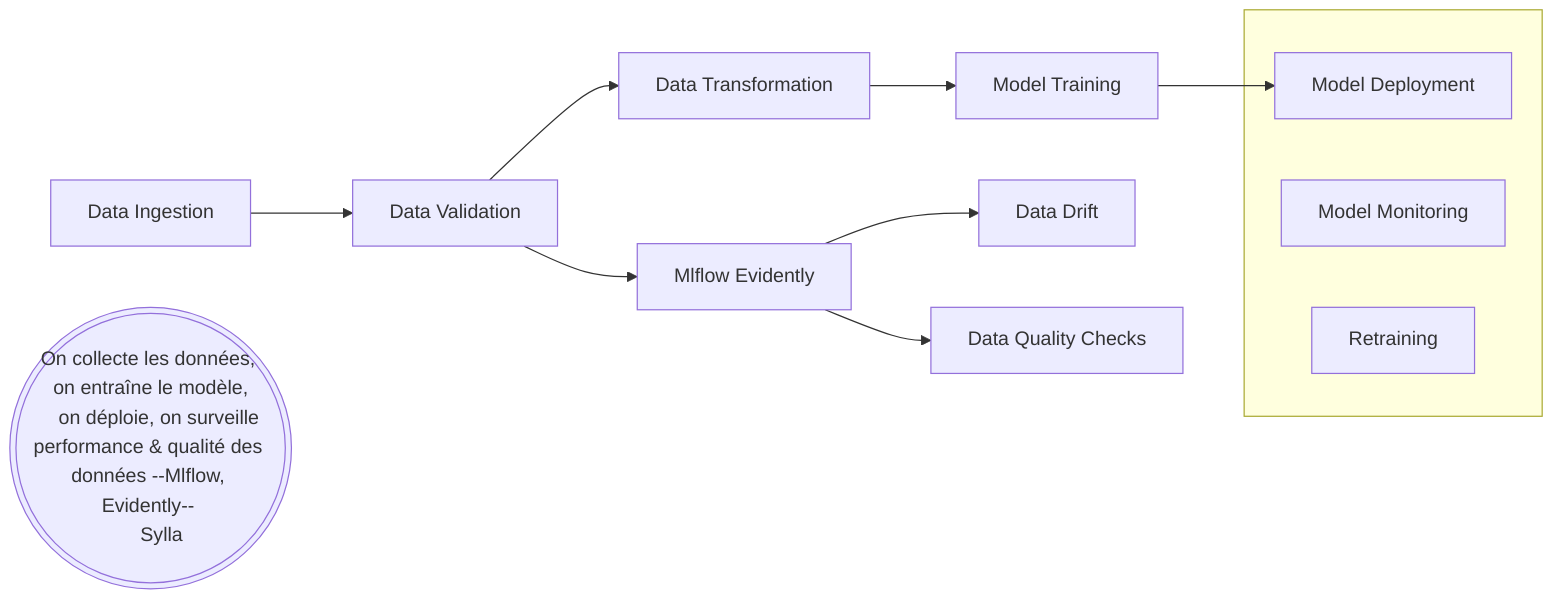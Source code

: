 ---
id: 7d0f12a6-e92d-4554-8e35-ea2ff6b68cd5
---
graph LR
    A[Data Ingestion] --> B[Data Validation]
    B --> C[Data Transformation]
    C --> D[Model Training]

    %% Sous-graphe vertical sans titre visible (label = " ")
    subgraph Vertical_Flow[ ]
      direction TB
      E[Model Deployment]
      F[Model Monitoring]
      G[Retraining]
    end
    
    D --> E
    
    B --> H[Mlflow Evidently]
    
    H --> I[Data Drift]
    H --> J[Data Quality Checks]

    id1(((On collecte les données, on entraîne le modèle,
    on déploie, on surveille performance & qualité des données --Mlflow, Evidently-- 
    Sylla)))